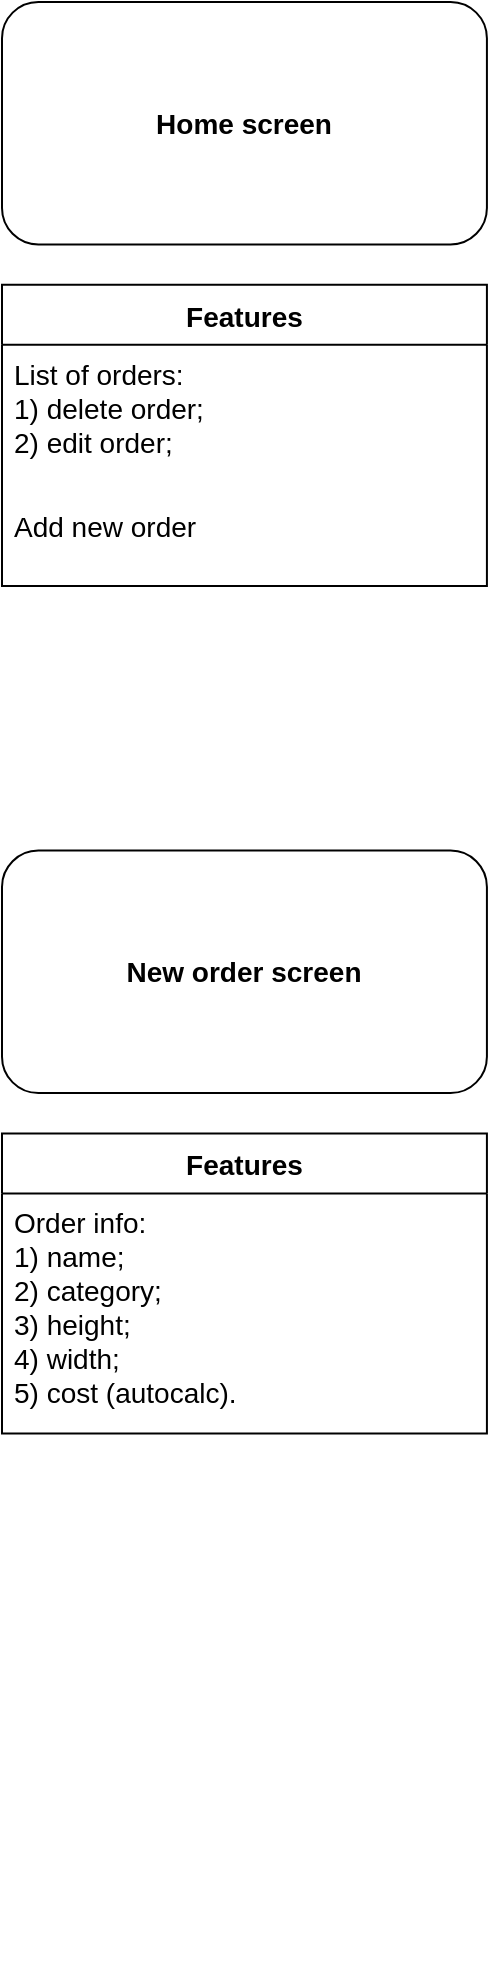 <mxfile version="15.8.6" type="github">
  <diagram id="C5RBs43oDa-KdzZeNtuy" name="Page-1">
    <mxGraphModel dx="2844" dy="1504" grid="1" gridSize="10" guides="1" tooltips="1" connect="1" arrows="1" fold="1" page="1" pageScale="1" pageWidth="827" pageHeight="1169" math="0" shadow="0">
      <root>
        <mxCell id="WIyWlLk6GJQsqaUBKTNV-0" />
        <mxCell id="WIyWlLk6GJQsqaUBKTNV-1" parent="WIyWlLk6GJQsqaUBKTNV-0" />
        <mxCell id="F0t_V0SKYfjUMlfg8NKA-48" value="" style="group;aspect=fixed;labelBorderColor=none;labelBackgroundColor=none;fontColor=default;" vertex="1" connectable="0" parent="WIyWlLk6GJQsqaUBKTNV-1">
          <mxGeometry x="292" y="170" width="242.46" height="990" as="geometry" />
        </mxCell>
        <mxCell id="F0t_V0SKYfjUMlfg8NKA-1" value="&lt;b&gt;Home screen&lt;/b&gt;" style="rounded=1;whiteSpace=wrap;html=1;fontFamily=Helvetica;fontSize=14;" vertex="1" parent="F0t_V0SKYfjUMlfg8NKA-48">
          <mxGeometry width="242.46" height="121.224" as="geometry" />
        </mxCell>
        <mxCell id="F0t_V0SKYfjUMlfg8NKA-4" value="Features" style="swimlane;fontStyle=1;childLayout=stackLayout;horizontal=1;startSize=30;horizontalStack=0;resizeParent=1;resizeParentMax=0;resizeLast=0;collapsible=1;marginBottom=0;fontFamily=Helvetica;fontSize=14;" vertex="1" parent="F0t_V0SKYfjUMlfg8NKA-48">
          <mxGeometry y="141.429" width="242.46" height="150.612" as="geometry">
            <mxRectangle x="380" y="70" width="120" height="30" as="alternateBounds" />
          </mxGeometry>
        </mxCell>
        <mxCell id="F0t_V0SKYfjUMlfg8NKA-5" value="List of orders:&#xa;1) delete order;&#xa;2) edit order;&#xa;" style="text;strokeColor=none;fillColor=none;align=left;verticalAlign=top;spacingLeft=4;spacingRight=4;overflow=hidden;points=[[0,0.5],[1,0.5]];portConstraint=eastwest;rotatable=0;fontFamily=Helvetica;fontSize=14;" vertex="1" parent="F0t_V0SKYfjUMlfg8NKA-4">
          <mxGeometry y="30" width="242.46" height="60" as="geometry" />
        </mxCell>
        <mxCell id="F0t_V0SKYfjUMlfg8NKA-6" value="Add new order" style="text;strokeColor=none;fillColor=none;align=left;verticalAlign=middle;spacingLeft=4;spacingRight=4;overflow=hidden;points=[[0,0.5],[1,0.5]];portConstraint=eastwest;rotatable=0;fontFamily=Helvetica;fontSize=14;" vertex="1" parent="F0t_V0SKYfjUMlfg8NKA-4">
          <mxGeometry y="90" width="242.46" height="60.612" as="geometry" />
        </mxCell>
        <mxCell id="F0t_V0SKYfjUMlfg8NKA-20" value="New order screen" style="rounded=1;whiteSpace=wrap;html=1;fontFamily=Helvetica;fontSize=14;fontStyle=1" vertex="1" parent="F0t_V0SKYfjUMlfg8NKA-48">
          <mxGeometry y="424.286" width="242.46" height="121.224" as="geometry" />
        </mxCell>
        <mxCell id="F0t_V0SKYfjUMlfg8NKA-40" value="Features" style="swimlane;fontStyle=1;childLayout=stackLayout;horizontal=1;startSize=30;horizontalStack=0;resizeParent=1;resizeParentMax=0;resizeLast=0;collapsible=1;marginBottom=0;fontFamily=Helvetica;fontSize=14;" vertex="1" parent="F0t_V0SKYfjUMlfg8NKA-48">
          <mxGeometry y="565.714" width="242.46" height="150" as="geometry">
            <mxRectangle x="380" y="280" width="120" height="30" as="alternateBounds" />
          </mxGeometry>
        </mxCell>
        <mxCell id="F0t_V0SKYfjUMlfg8NKA-44" value="Order info:&#xa;1) name;&#xa;2) category;&#xa;3) height;&#xa;4) width;&#xa;5) cost (autocalc).&#xa;&#xa;" style="text;strokeColor=none;fillColor=none;align=left;verticalAlign=top;spacingLeft=4;spacingRight=4;overflow=hidden;points=[[0,0.5],[1,0.5]];portConstraint=eastwest;rotatable=0;fontFamily=Helvetica;fontSize=14;" vertex="1" parent="F0t_V0SKYfjUMlfg8NKA-40">
          <mxGeometry y="30" width="242.46" height="120" as="geometry" />
        </mxCell>
      </root>
    </mxGraphModel>
  </diagram>
</mxfile>
